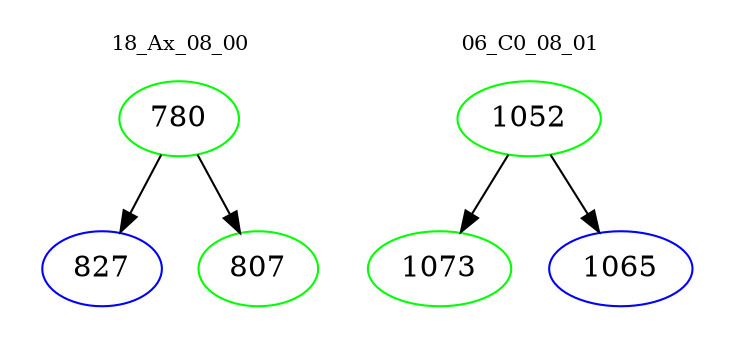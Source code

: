 digraph{
subgraph cluster_0 {
color = white
label = "18_Ax_08_00";
fontsize=10;
T0_780 [label="780", color="green"]
T0_780 -> T0_827 [color="black"]
T0_827 [label="827", color="blue"]
T0_780 -> T0_807 [color="black"]
T0_807 [label="807", color="green"]
}
subgraph cluster_1 {
color = white
label = "06_C0_08_01";
fontsize=10;
T1_1052 [label="1052", color="green"]
T1_1052 -> T1_1073 [color="black"]
T1_1073 [label="1073", color="green"]
T1_1052 -> T1_1065 [color="black"]
T1_1065 [label="1065", color="blue"]
}
}
